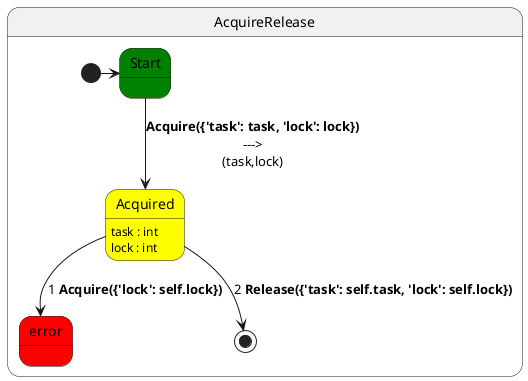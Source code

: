 @startuml
state AcquireRelease{
  [*] -> Start
  state Start #green
  state Acquired #yellow : task : int\nlock : int
  Start --> Acquired : **Acquire({'task': task, 'lock': lock})**\n--->\n(task,lock)
  state error #red
  Acquired --> error : 1 **Acquire({'lock': self.lock})**
  Acquired --> [*] : 2 **Release({'task': self.task, 'lock': self.lock})**
}
@enduml